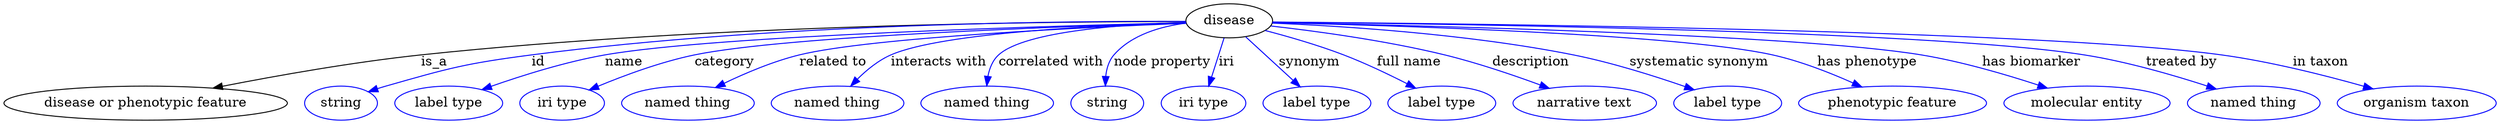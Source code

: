 digraph {
	graph [bb="0,0,2128,123"];
	node [label="\N"];
	disease	 [height=0.5,
		label=disease,
		pos="1040.4,105",
		width=1.011];
	"disease or phenotypic feature"	 [height=0.5,
		pos="114.39,18",
		width=3.1775];
	disease -> "disease or phenotypic feature"	 [label=is_a,
		lp="359.39,61.5",
		pos="e,173.06,33.567 1004,103.89 880.34,99.993 477.01,86.246 348.39,69 292.14,61.459 229.36,47.462 183,36.037"];
	id	 [color=blue,
		height=0.5,
		label=string,
		pos="277.39,18",
		width=0.84854];
	disease -> id	 [color=blue,
		label=id,
		lp="455.89,61.5",
		pos="e,301.22,29.564 1004,103.65 892.76,99.386 558.04,85.498 450.39,69 390.19,59.774 374.95,55.91 317.39,36 315.14,35.223 312.85,34.368 \
310.55,33.465",
		style=solid];
	name	 [color=blue,
		height=0.5,
		label="label type",
		pos="371.39,18",
		width=1.2638];
	disease -> name	 [color=blue,
		label=name,
		lp="533.89,61.5",
		pos="e,402.26,31.407 1003.8,103.74 901.16,99.996 611.51,88.012 518.39,69 481.29,61.426 440.76,46.859 411.66,35.226",
		style=solid];
	category	 [color=blue,
		height=0.5,
		label="iri type",
		pos="471.39,18",
		width=1.011];
	disease -> category	 [color=blue,
		label=category,
		lp="622.89,61.5",
		pos="e,497.12,30.906 1004,103.42 912.73,99.246 676.05,86.974 599.39,69 566.76,61.35 531.51,46.798 506.28,35.19",
		style=solid];
	"related to"	 [color=blue,
		height=0.5,
		label="named thing",
		pos="581.39,18",
		width=1.5346];
	disease -> "related to"	 [color=blue,
		label="related to",
		lp="716.39,61.5",
		pos="e,608.63,33.891 1004.2,102.82 927.07,97.91 748.82,85.175 690.39,69 665.07,61.991 638.33,49.563 617.67,38.731",
		style=solid];
	"interacts with"	 [color=blue,
		height=0.5,
		label="named thing",
		pos="709.39,18",
		width=1.5346];
	disease -> "interacts with"	 [color=blue,
		label="interacts with",
		lp="807.39,61.5",
		pos="e,725.21,35.628 1004,102.66 940.32,98.158 811.51,87.091 770.39,69 756.36,62.827 743.02,52.413 732.42,42.599",
		style=solid];
	"correlated with"	 [color=blue,
		height=0.5,
		label="named thing",
		pos="837.39,18",
		width=1.5346];
	disease -> "correlated with"	 [color=blue,
		label="correlated with",
		lp="900.39,61.5",
		pos="e,840.77,36.173 1004.4,101.8 958.2,97.036 881.25,86.677 859.39,69 852.17,63.161 847.27,54.496 843.96,45.959",
		style=solid];
	"node property"	 [color=blue,
		height=0.5,
		label=string,
		pos="941.39,18",
		width=0.84854];
	disease -> "node property"	 [color=blue,
		label="node property",
		lp="991.39,61.5",
		pos="e,941.68,36.356 1006.2,98.716 988.02,93.655 966.73,84.689 953.39,69 948,62.667 944.93,54.354 943.21,46.283",
		style=solid];
	iri	 [color=blue,
		height=0.5,
		label="iri type",
		pos="1026.4,18",
		width=1.011];
	disease -> iri	 [color=blue,
		label=iri,
		lp="1040.9,61.5",
		pos="e,1029.3,36.003 1037.5,86.974 1035.6,75.192 1033.1,59.561 1030.9,46.158",
		style=solid];
	synonym	 [color=blue,
		height=0.5,
		label="label type",
		pos="1126.4,18",
		width=1.2638];
	disease -> synonym	 [color=blue,
		label=synonym,
		lp="1114.9,61.5",
		pos="e,1109.7,34.884 1056.6,88.636 1069.5,75.558 1087.8,57.032 1102.4,42.234",
		style=solid];
	"full name"	 [color=blue,
		height=0.5,
		label="label type",
		pos="1235.4,18",
		width=1.2638];
	disease -> "full name"	 [color=blue,
		label="full name",
		lp="1199.9,61.5",
		pos="e,1210.9,33.296 1071.9,95.702 1092.8,89.139 1120.7,79.644 1144.4,69 1164,60.174 1185.1,48.537 1202,38.608",
		style=solid];
	description	 [color=blue,
		height=0.5,
		label="narrative text",
		pos="1356.4,18",
		width=1.6068];
	disease -> description	 [color=blue,
		label=description,
		lp="1303.9,61.5",
		pos="e,1324.4,33.006 1075.9,100.41 1114.4,94.936 1177.6,84.53 1230.4,69 1259.4,60.48 1290.9,47.729 1315.1,37.108",
		style=solid];
	"systematic synonym"	 [color=blue,
		height=0.5,
		label="label type",
		pos="1477.4,18",
		width=1.2638];
	disease -> "systematic synonym"	 [color=blue,
		label="systematic synonym",
		lp="1441.4,61.5",
		pos="e,1446.8,31.545 1076.6,103.33 1133.2,100.11 1245.7,91.292 1338.4,69 1372.7,60.749 1410.2,46.677 1437.6,35.402",
		style=solid];
	"has phenotype"	 [color=blue,
		height=0.5,
		label="phenotypic feature",
		pos="1617.4,18",
		width=2.1304];
	disease -> "has phenotype"	 [color=blue,
		label="has phenotype",
		lp="1583.9,61.5",
		pos="e,1586.9,34.806 1076.8,103.73 1170.9,100.21 1421.1,89.167 1501.4,69 1527.9,62.341 1556,50.132 1577.9,39.329",
		style=solid];
	"has biomarker"	 [color=blue,
		height=0.5,
		label="molecular entity",
		pos="1781.4,18",
		width=1.9137];
	disease -> "has biomarker"	 [color=blue,
		label="has biomarker",
		lp="1723.9,61.5",
		pos="e,1744.5,33.236 1077,103.99 1188.3,100.73 1521.1,89.496 1627.4,69 1664.4,61.853 1704.9,48.215 1735,36.839",
		style=solid];
	"treated by"	 [color=blue,
		height=0.5,
		label="named thing",
		pos="1923.4,18",
		width=1.5346];
	disease -> "treated by"	 [color=blue,
		label="treated by",
		lp="1851.9,61.5",
		pos="e,1889.1,32.158 1076.9,104.48 1204.9,102.44 1632.7,93.886 1767.4,69 1806.2,61.829 1848.7,47.488 1879.5,35.835",
		style=solid];
	"in taxon"	 [color=blue,
		height=0.5,
		label="organism taxon",
		pos="2062.4,18",
		width=1.8234];
	disease -> "in taxon"	 [color=blue,
		label="in taxon",
		lp="1970.9,61.5",
		pos="e,2022.5,32.296 1077.2,104.58 1218.4,102.78 1724.7,94.633 1883.4,69 1928,61.795 1977.3,47.242 2012.8,35.519",
		style=solid];
}
